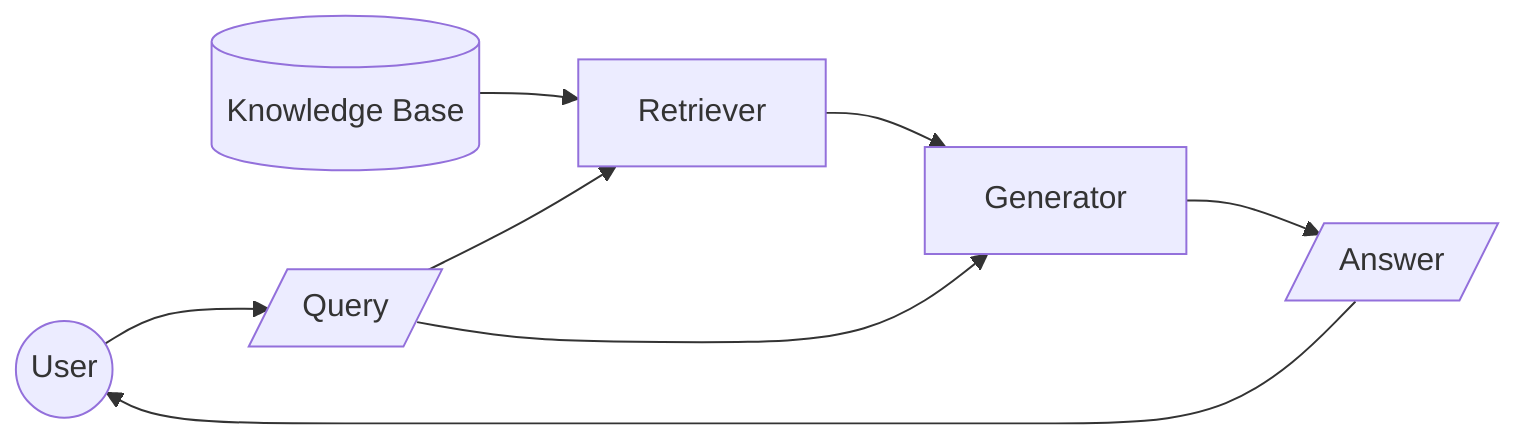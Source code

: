 flowchart LR
    U((User)) --> Q[/Query/]
    DB[(Knowledge Base)] --> R
    Q --> R[Retriever]
    R --> G[Generator]
    Q --> G
    G --> A[/Answer/]
    A --> U
